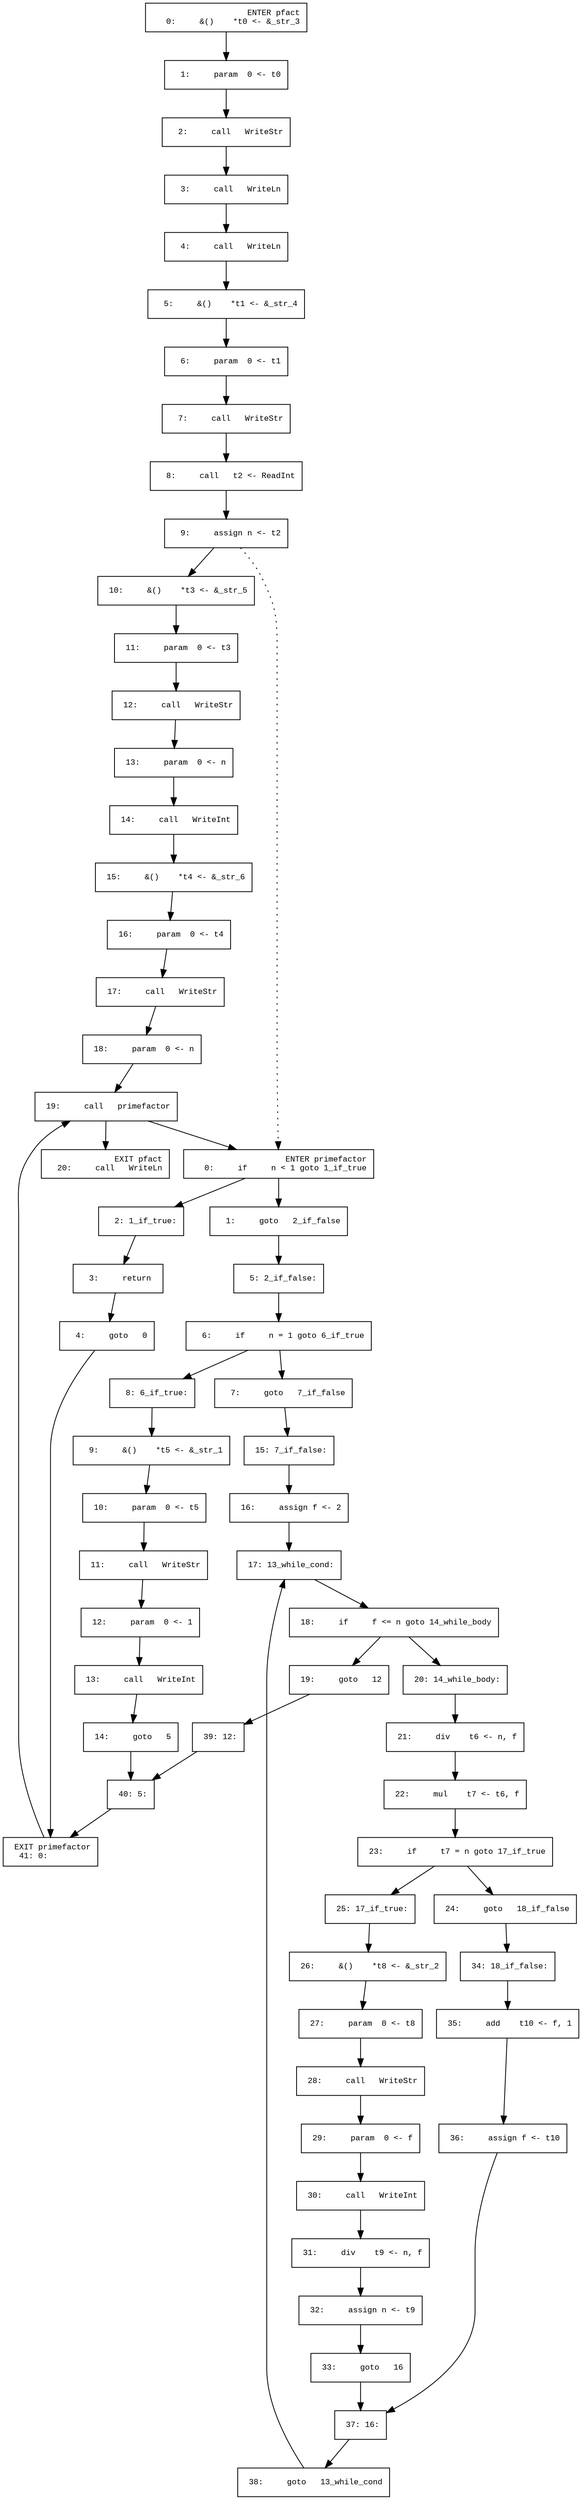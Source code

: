 digraph CfgInterProc {
  graph [fontname="Times New Roman",fontsize=10];
  node  [fontname="Courier New",fontsize=10];
  edge  [fontname="Times New Roman",fontsize=10];
// scope 'pfact'
node0 [label=" ENTER pfact\r   0:     &()    *t0 <- &_str_3\l",shape=box];
node0 -> node1;
node1 [label="  1:     param  0 <- t0\l",shape=box];
node1 -> node2;
node2 [label="  2:     call   WriteStr\l",shape=box];
node2 -> node3;
node3 [label="  3:     call   WriteLn\l",shape=box];
node3 -> node4;
node4 [label="  4:     call   WriteLn\l",shape=box];
node4 -> node5;
node5 [label="  5:     &()    *t1 <- &_str_4\l",shape=box];
node5 -> node6;
node6 [label="  6:     param  0 <- t1\l",shape=box];
node6 -> node7;
node7 [label="  7:     call   WriteStr\l",shape=box];
node7 -> node8;
node8 [label="  8:     call   t2 <- ReadInt\l",shape=box];
node8 -> node9;
node9 [label="  9:     assign n <- t2\l",shape=box];
node9 -> node10;
node9 -> node21 [style=dotted];
node10 [label=" 10:     &()    *t3 <- &_str_5\l",shape=box];
node10 -> node11;
node11 [label=" 11:     param  0 <- t3\l",shape=box];
node11 -> node12;
node12 [label=" 12:     call   WriteStr\l",shape=box];
node12 -> node13;
node13 [label=" 13:     param  0 <- n\l",shape=box];
node13 -> node14;
node14 [label=" 14:     call   WriteInt\l",shape=box];
node14 -> node15;
node15 [label=" 15:     &()    *t4 <- &_str_6\l",shape=box];
node15 -> node16;
node16 [label=" 16:     param  0 <- t4\l",shape=box];
node16 -> node17;
node17 [label=" 17:     call   WriteStr\l",shape=box];
node17 -> node18;
node18 [label=" 18:     param  0 <- n\l",shape=box];
node18 -> node19;
node19 [label=" 19:     call   primefactor\l",shape=box];
node19 -> node20;
node19 -> node21;
node20 [label=" EXIT pfact\r  20:     call   WriteLn\l",shape=box];
// scope 'primefactor'
node21 [label=" ENTER primefactor\r   0:     if     n < 1 goto 1_if_true\l",shape=box];
node21 -> node23;
node21 -> node22;
node22 [label="  1:     goto   2_if_false\l",shape=box];
node22 -> node26;
node23 [label="  2: 1_if_true:\l",shape=box];
node23 -> node24;
node24 [label="  3:     return \l",shape=box];
node24 -> node25;
node25 [label="  4:     goto   0\l",shape=box];
node25 -> node62;
node26 [label="  5: 2_if_false:\l",shape=box];
node26 -> node27;
node27 [label="  6:     if     n = 1 goto 6_if_true\l",shape=box];
node27 -> node29;
node27 -> node28;
node28 [label="  7:     goto   7_if_false\l",shape=box];
node28 -> node36;
node29 [label="  8: 6_if_true:\l",shape=box];
node29 -> node30;
node30 [label="  9:     &()    *t5 <- &_str_1\l",shape=box];
node30 -> node31;
node31 [label=" 10:     param  0 <- t5\l",shape=box];
node31 -> node32;
node32 [label=" 11:     call   WriteStr\l",shape=box];
node32 -> node33;
node33 [label=" 12:     param  0 <- 1\l",shape=box];
node33 -> node34;
node34 [label=" 13:     call   WriteInt\l",shape=box];
node34 -> node35;
node35 [label=" 14:     goto   5\l",shape=box];
node35 -> node61;
node36 [label=" 15: 7_if_false:\l",shape=box];
node36 -> node37;
node37 [label=" 16:     assign f <- 2\l",shape=box];
node37 -> node38;
node38 [label=" 17: 13_while_cond:\l",shape=box];
node38 -> node39;
node39 [label=" 18:     if     f <= n goto 14_while_body\l",shape=box];
node39 -> node41;
node39 -> node40;
node40 [label=" 19:     goto   12\l",shape=box];
node40 -> node60;
node41 [label=" 20: 14_while_body:\l",shape=box];
node41 -> node42;
node42 [label=" 21:     div    t6 <- n, f\l",shape=box];
node42 -> node43;
node43 [label=" 22:     mul    t7 <- t6, f\l",shape=box];
node43 -> node44;
node44 [label=" 23:     if     t7 = n goto 17_if_true\l",shape=box];
node44 -> node46;
node44 -> node45;
node45 [label=" 24:     goto   18_if_false\l",shape=box];
node45 -> node55;
node46 [label=" 25: 17_if_true:\l",shape=box];
node46 -> node47;
node47 [label=" 26:     &()    *t8 <- &_str_2\l",shape=box];
node47 -> node48;
node48 [label=" 27:     param  0 <- t8\l",shape=box];
node48 -> node49;
node49 [label=" 28:     call   WriteStr\l",shape=box];
node49 -> node50;
node50 [label=" 29:     param  0 <- f\l",shape=box];
node50 -> node51;
node51 [label=" 30:     call   WriteInt\l",shape=box];
node51 -> node52;
node52 [label=" 31:     div    t9 <- n, f\l",shape=box];
node52 -> node53;
node53 [label=" 32:     assign n <- t9\l",shape=box];
node53 -> node54;
node54 [label=" 33:     goto   16\l",shape=box];
node54 -> node58;
node55 [label=" 34: 18_if_false:\l",shape=box];
node55 -> node56;
node56 [label=" 35:     add    t10 <- f, 1\l",shape=box];
node56 -> node57;
node57 [label=" 36:     assign f <- t10\l",shape=box];
node57 -> node58;
node58 [label=" 37: 16:\l",shape=box];
node58 -> node59;
node59 [label=" 38:     goto   13_while_cond\l",shape=box];
node59 -> node38;
node60 [label=" 39: 12:\l",shape=box];
node60 -> node61;
node61 [label=" 40: 5:\l",shape=box];
node61 -> node62;
node62 [label=" EXIT primefactor\r  41: 0:\l",shape=box];
node62 -> node19;
}
